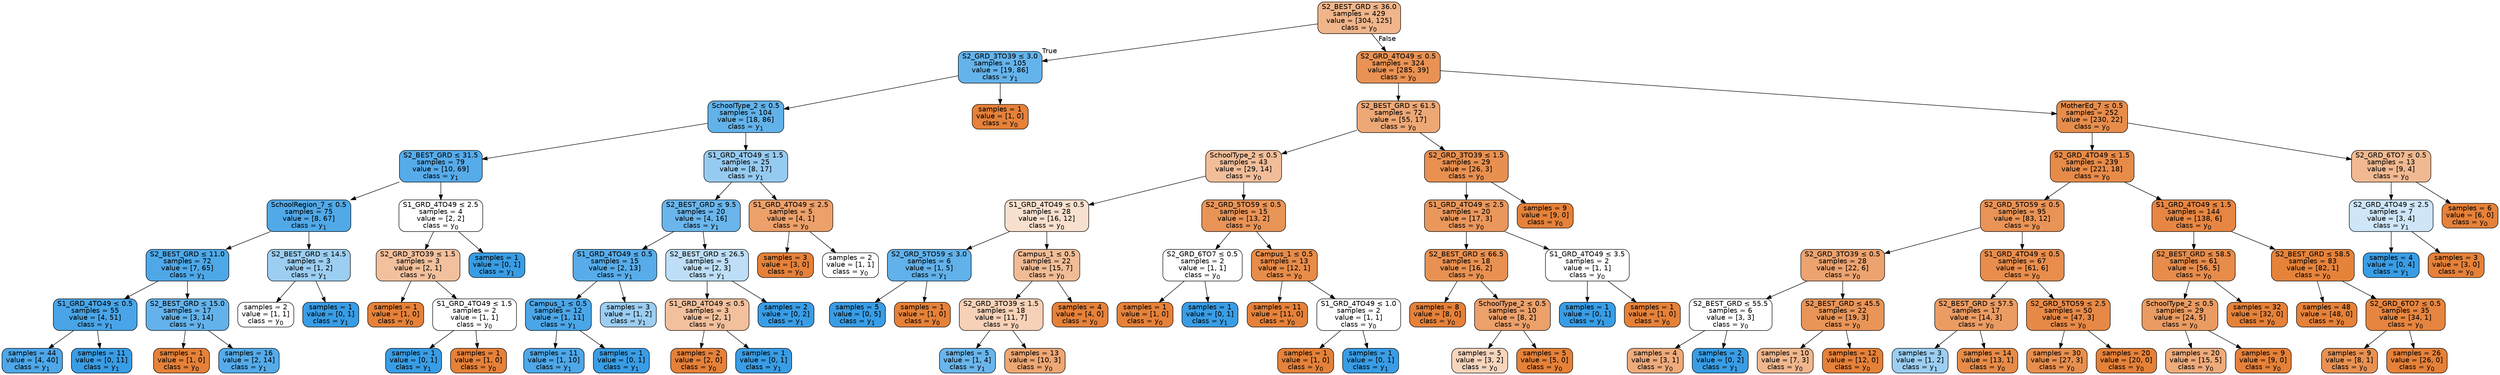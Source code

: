 digraph Tree {
node [shape=box, style="filled, rounded", color="black", fontname=helvetica] ;
edge [fontname=helvetica] ;
0 [label=<S2_BEST_GRD &le; 36.0<br/>samples = 429<br/>value = [304, 125]<br/>class = y<SUB>0</SUB>>, fillcolor="#f0b58a"] ;
1 [label=<S2_GRD_3TO39 &le; 3.0<br/>samples = 105<br/>value = [19, 86]<br/>class = y<SUB>1</SUB>>, fillcolor="#65b3eb"] ;
0 -> 1 [labeldistance=2.5, labelangle=45, headlabel="True"] ;
2 [label=<SchoolType_2 &le; 0.5<br/>samples = 104<br/>value = [18, 86]<br/>class = y<SUB>1</SUB>>, fillcolor="#62b2ea"] ;
1 -> 2 ;
3 [label=<S2_BEST_GRD &le; 31.5<br/>samples = 79<br/>value = [10, 69]<br/>class = y<SUB>1</SUB>>, fillcolor="#56abe9"] ;
2 -> 3 ;
4 [label=<SchoolRegion_7 &le; 0.5<br/>samples = 75<br/>value = [8, 67]<br/>class = y<SUB>1</SUB>>, fillcolor="#51a9e8"] ;
3 -> 4 ;
5 [label=<S2_BEST_GRD &le; 11.0<br/>samples = 72<br/>value = [7, 65]<br/>class = y<SUB>1</SUB>>, fillcolor="#4ea8e8"] ;
4 -> 5 ;
6 [label=<S1_GRD_4TO49 &le; 0.5<br/>samples = 55<br/>value = [4, 51]<br/>class = y<SUB>1</SUB>>, fillcolor="#49a5e7"] ;
5 -> 6 ;
7 [label=<samples = 44<br/>value = [4, 40]<br/>class = y<SUB>1</SUB>>, fillcolor="#4da7e8"] ;
6 -> 7 ;
8 [label=<samples = 11<br/>value = [0, 11]<br/>class = y<SUB>1</SUB>>, fillcolor="#399de5"] ;
6 -> 8 ;
9 [label=<S2_BEST_GRD &le; 15.0<br/>samples = 17<br/>value = [3, 14]<br/>class = y<SUB>1</SUB>>, fillcolor="#63b2eb"] ;
5 -> 9 ;
10 [label=<samples = 1<br/>value = [1, 0]<br/>class = y<SUB>0</SUB>>, fillcolor="#e58139"] ;
9 -> 10 ;
11 [label=<samples = 16<br/>value = [2, 14]<br/>class = y<SUB>1</SUB>>, fillcolor="#55abe9"] ;
9 -> 11 ;
12 [label=<S2_BEST_GRD &le; 14.5<br/>samples = 3<br/>value = [1, 2]<br/>class = y<SUB>1</SUB>>, fillcolor="#9ccef2"] ;
4 -> 12 ;
13 [label=<samples = 2<br/>value = [1, 1]<br/>class = y<SUB>0</SUB>>, fillcolor="#ffffff"] ;
12 -> 13 ;
14 [label=<samples = 1<br/>value = [0, 1]<br/>class = y<SUB>1</SUB>>, fillcolor="#399de5"] ;
12 -> 14 ;
15 [label=<S1_GRD_4TO49 &le; 2.5<br/>samples = 4<br/>value = [2, 2]<br/>class = y<SUB>0</SUB>>, fillcolor="#ffffff"] ;
3 -> 15 ;
16 [label=<S2_GRD_3TO39 &le; 1.5<br/>samples = 3<br/>value = [2, 1]<br/>class = y<SUB>0</SUB>>, fillcolor="#f2c09c"] ;
15 -> 16 ;
17 [label=<samples = 1<br/>value = [1, 0]<br/>class = y<SUB>0</SUB>>, fillcolor="#e58139"] ;
16 -> 17 ;
18 [label=<S1_GRD_4TO49 &le; 1.5<br/>samples = 2<br/>value = [1, 1]<br/>class = y<SUB>0</SUB>>, fillcolor="#ffffff"] ;
16 -> 18 ;
19 [label=<samples = 1<br/>value = [0, 1]<br/>class = y<SUB>1</SUB>>, fillcolor="#399de5"] ;
18 -> 19 ;
20 [label=<samples = 1<br/>value = [1, 0]<br/>class = y<SUB>0</SUB>>, fillcolor="#e58139"] ;
18 -> 20 ;
21 [label=<samples = 1<br/>value = [0, 1]<br/>class = y<SUB>1</SUB>>, fillcolor="#399de5"] ;
15 -> 21 ;
22 [label=<S1_GRD_4TO49 &le; 1.5<br/>samples = 25<br/>value = [8, 17]<br/>class = y<SUB>1</SUB>>, fillcolor="#96cbf1"] ;
2 -> 22 ;
23 [label=<S2_BEST_GRD &le; 9.5<br/>samples = 20<br/>value = [4, 16]<br/>class = y<SUB>1</SUB>>, fillcolor="#6ab6ec"] ;
22 -> 23 ;
24 [label=<S1_GRD_4TO49 &le; 0.5<br/>samples = 15<br/>value = [2, 13]<br/>class = y<SUB>1</SUB>>, fillcolor="#57ace9"] ;
23 -> 24 ;
25 [label=<Campus_1 &le; 0.5<br/>samples = 12<br/>value = [1, 11]<br/>class = y<SUB>1</SUB>>, fillcolor="#4ba6e7"] ;
24 -> 25 ;
26 [label=<samples = 11<br/>value = [1, 10]<br/>class = y<SUB>1</SUB>>, fillcolor="#4da7e8"] ;
25 -> 26 ;
27 [label=<samples = 1<br/>value = [0, 1]<br/>class = y<SUB>1</SUB>>, fillcolor="#399de5"] ;
25 -> 27 ;
28 [label=<samples = 3<br/>value = [1, 2]<br/>class = y<SUB>1</SUB>>, fillcolor="#9ccef2"] ;
24 -> 28 ;
29 [label=<S2_BEST_GRD &le; 26.5<br/>samples = 5<br/>value = [2, 3]<br/>class = y<SUB>1</SUB>>, fillcolor="#bddef6"] ;
23 -> 29 ;
30 [label=<S1_GRD_4TO49 &le; 0.5<br/>samples = 3<br/>value = [2, 1]<br/>class = y<SUB>0</SUB>>, fillcolor="#f2c09c"] ;
29 -> 30 ;
31 [label=<samples = 2<br/>value = [2, 0]<br/>class = y<SUB>0</SUB>>, fillcolor="#e58139"] ;
30 -> 31 ;
32 [label=<samples = 1<br/>value = [0, 1]<br/>class = y<SUB>1</SUB>>, fillcolor="#399de5"] ;
30 -> 32 ;
33 [label=<samples = 2<br/>value = [0, 2]<br/>class = y<SUB>1</SUB>>, fillcolor="#399de5"] ;
29 -> 33 ;
34 [label=<S1_GRD_4TO49 &le; 2.5<br/>samples = 5<br/>value = [4, 1]<br/>class = y<SUB>0</SUB>>, fillcolor="#eca06a"] ;
22 -> 34 ;
35 [label=<samples = 3<br/>value = [3, 0]<br/>class = y<SUB>0</SUB>>, fillcolor="#e58139"] ;
34 -> 35 ;
36 [label=<samples = 2<br/>value = [1, 1]<br/>class = y<SUB>0</SUB>>, fillcolor="#ffffff"] ;
34 -> 36 ;
37 [label=<samples = 1<br/>value = [1, 0]<br/>class = y<SUB>0</SUB>>, fillcolor="#e58139"] ;
1 -> 37 ;
38 [label=<S2_GRD_4TO49 &le; 0.5<br/>samples = 324<br/>value = [285, 39]<br/>class = y<SUB>0</SUB>>, fillcolor="#e99254"] ;
0 -> 38 [labeldistance=2.5, labelangle=-45, headlabel="False"] ;
39 [label=<S2_BEST_GRD &le; 61.5<br/>samples = 72<br/>value = [55, 17]<br/>class = y<SUB>0</SUB>>, fillcolor="#eda876"] ;
38 -> 39 ;
40 [label=<SchoolType_2 &le; 0.5<br/>samples = 43<br/>value = [29, 14]<br/>class = y<SUB>0</SUB>>, fillcolor="#f2be99"] ;
39 -> 40 ;
41 [label=<S1_GRD_4TO49 &le; 0.5<br/>samples = 28<br/>value = [16, 12]<br/>class = y<SUB>0</SUB>>, fillcolor="#f8e0ce"] ;
40 -> 41 ;
42 [label=<S2_GRD_5TO59 &le; 3.0<br/>samples = 6<br/>value = [1, 5]<br/>class = y<SUB>1</SUB>>, fillcolor="#61b1ea"] ;
41 -> 42 ;
43 [label=<samples = 5<br/>value = [0, 5]<br/>class = y<SUB>1</SUB>>, fillcolor="#399de5"] ;
42 -> 43 ;
44 [label=<samples = 1<br/>value = [1, 0]<br/>class = y<SUB>0</SUB>>, fillcolor="#e58139"] ;
42 -> 44 ;
45 [label=<Campus_1 &le; 0.5<br/>samples = 22<br/>value = [15, 7]<br/>class = y<SUB>0</SUB>>, fillcolor="#f1bc95"] ;
41 -> 45 ;
46 [label=<S2_GRD_3TO39 &le; 1.5<br/>samples = 18<br/>value = [11, 7]<br/>class = y<SUB>0</SUB>>, fillcolor="#f6d1b7"] ;
45 -> 46 ;
47 [label=<samples = 5<br/>value = [1, 4]<br/>class = y<SUB>1</SUB>>, fillcolor="#6ab6ec"] ;
46 -> 47 ;
48 [label=<samples = 13<br/>value = [10, 3]<br/>class = y<SUB>0</SUB>>, fillcolor="#eda774"] ;
46 -> 48 ;
49 [label=<samples = 4<br/>value = [4, 0]<br/>class = y<SUB>0</SUB>>, fillcolor="#e58139"] ;
45 -> 49 ;
50 [label=<S2_GRD_5TO59 &le; 0.5<br/>samples = 15<br/>value = [13, 2]<br/>class = y<SUB>0</SUB>>, fillcolor="#e99457"] ;
40 -> 50 ;
51 [label=<S2_GRD_6TO7 &le; 0.5<br/>samples = 2<br/>value = [1, 1]<br/>class = y<SUB>0</SUB>>, fillcolor="#ffffff"] ;
50 -> 51 ;
52 [label=<samples = 1<br/>value = [1, 0]<br/>class = y<SUB>0</SUB>>, fillcolor="#e58139"] ;
51 -> 52 ;
53 [label=<samples = 1<br/>value = [0, 1]<br/>class = y<SUB>1</SUB>>, fillcolor="#399de5"] ;
51 -> 53 ;
54 [label=<Campus_1 &le; 0.5<br/>samples = 13<br/>value = [12, 1]<br/>class = y<SUB>0</SUB>>, fillcolor="#e78c49"] ;
50 -> 54 ;
55 [label=<samples = 11<br/>value = [11, 0]<br/>class = y<SUB>0</SUB>>, fillcolor="#e58139"] ;
54 -> 55 ;
56 [label=<S1_GRD_4TO49 &le; 1.0<br/>samples = 2<br/>value = [1, 1]<br/>class = y<SUB>0</SUB>>, fillcolor="#ffffff"] ;
54 -> 56 ;
57 [label=<samples = 1<br/>value = [1, 0]<br/>class = y<SUB>0</SUB>>, fillcolor="#e58139"] ;
56 -> 57 ;
58 [label=<samples = 1<br/>value = [0, 1]<br/>class = y<SUB>1</SUB>>, fillcolor="#399de5"] ;
56 -> 58 ;
59 [label=<S2_GRD_3TO39 &le; 1.5<br/>samples = 29<br/>value = [26, 3]<br/>class = y<SUB>0</SUB>>, fillcolor="#e89050"] ;
39 -> 59 ;
60 [label=<S1_GRD_4TO49 &le; 2.5<br/>samples = 20<br/>value = [17, 3]<br/>class = y<SUB>0</SUB>>, fillcolor="#ea975c"] ;
59 -> 60 ;
61 [label=<S2_BEST_GRD &le; 66.5<br/>samples = 18<br/>value = [16, 2]<br/>class = y<SUB>0</SUB>>, fillcolor="#e89152"] ;
60 -> 61 ;
62 [label=<samples = 8<br/>value = [8, 0]<br/>class = y<SUB>0</SUB>>, fillcolor="#e58139"] ;
61 -> 62 ;
63 [label=<SchoolType_2 &le; 0.5<br/>samples = 10<br/>value = [8, 2]<br/>class = y<SUB>0</SUB>>, fillcolor="#eca06a"] ;
61 -> 63 ;
64 [label=<samples = 5<br/>value = [3, 2]<br/>class = y<SUB>0</SUB>>, fillcolor="#f6d5bd"] ;
63 -> 64 ;
65 [label=<samples = 5<br/>value = [5, 0]<br/>class = y<SUB>0</SUB>>, fillcolor="#e58139"] ;
63 -> 65 ;
66 [label=<S1_GRD_4TO49 &le; 3.5<br/>samples = 2<br/>value = [1, 1]<br/>class = y<SUB>0</SUB>>, fillcolor="#ffffff"] ;
60 -> 66 ;
67 [label=<samples = 1<br/>value = [0, 1]<br/>class = y<SUB>1</SUB>>, fillcolor="#399de5"] ;
66 -> 67 ;
68 [label=<samples = 1<br/>value = [1, 0]<br/>class = y<SUB>0</SUB>>, fillcolor="#e58139"] ;
66 -> 68 ;
69 [label=<samples = 9<br/>value = [9, 0]<br/>class = y<SUB>0</SUB>>, fillcolor="#e58139"] ;
59 -> 69 ;
70 [label=<MotherEd_7 &le; 0.5<br/>samples = 252<br/>value = [230, 22]<br/>class = y<SUB>0</SUB>>, fillcolor="#e78d4c"] ;
38 -> 70 ;
71 [label=<S2_GRD_4TO49 &le; 1.5<br/>samples = 239<br/>value = [221, 18]<br/>class = y<SUB>0</SUB>>, fillcolor="#e78b49"] ;
70 -> 71 ;
72 [label=<S2_GRD_5TO59 &le; 0.5<br/>samples = 95<br/>value = [83, 12]<br/>class = y<SUB>0</SUB>>, fillcolor="#e99356"] ;
71 -> 72 ;
73 [label=<S2_GRD_3TO39 &le; 0.5<br/>samples = 28<br/>value = [22, 6]<br/>class = y<SUB>0</SUB>>, fillcolor="#eca36f"] ;
72 -> 73 ;
74 [label=<S2_BEST_GRD &le; 55.5<br/>samples = 6<br/>value = [3, 3]<br/>class = y<SUB>0</SUB>>, fillcolor="#ffffff"] ;
73 -> 74 ;
75 [label=<samples = 4<br/>value = [3, 1]<br/>class = y<SUB>0</SUB>>, fillcolor="#eeab7b"] ;
74 -> 75 ;
76 [label=<samples = 2<br/>value = [0, 2]<br/>class = y<SUB>1</SUB>>, fillcolor="#399de5"] ;
74 -> 76 ;
77 [label=<S2_BEST_GRD &le; 45.5<br/>samples = 22<br/>value = [19, 3]<br/>class = y<SUB>0</SUB>>, fillcolor="#e99558"] ;
73 -> 77 ;
78 [label=<samples = 10<br/>value = [7, 3]<br/>class = y<SUB>0</SUB>>, fillcolor="#f0b78e"] ;
77 -> 78 ;
79 [label=<samples = 12<br/>value = [12, 0]<br/>class = y<SUB>0</SUB>>, fillcolor="#e58139"] ;
77 -> 79 ;
80 [label=<S1_GRD_4TO49 &le; 0.5<br/>samples = 67<br/>value = [61, 6]<br/>class = y<SUB>0</SUB>>, fillcolor="#e88d4c"] ;
72 -> 80 ;
81 [label=<S2_BEST_GRD &le; 57.5<br/>samples = 17<br/>value = [14, 3]<br/>class = y<SUB>0</SUB>>, fillcolor="#eb9c63"] ;
80 -> 81 ;
82 [label=<samples = 3<br/>value = [1, 2]<br/>class = y<SUB>1</SUB>>, fillcolor="#9ccef2"] ;
81 -> 82 ;
83 [label=<samples = 14<br/>value = [13, 1]<br/>class = y<SUB>0</SUB>>, fillcolor="#e78b48"] ;
81 -> 83 ;
84 [label=<S2_GRD_5TO59 &le; 2.5<br/>samples = 50<br/>value = [47, 3]<br/>class = y<SUB>0</SUB>>, fillcolor="#e78946"] ;
80 -> 84 ;
85 [label=<samples = 30<br/>value = [27, 3]<br/>class = y<SUB>0</SUB>>, fillcolor="#e88f4f"] ;
84 -> 85 ;
86 [label=<samples = 20<br/>value = [20, 0]<br/>class = y<SUB>0</SUB>>, fillcolor="#e58139"] ;
84 -> 86 ;
87 [label=<S1_GRD_4TO49 &le; 1.5<br/>samples = 144<br/>value = [138, 6]<br/>class = y<SUB>0</SUB>>, fillcolor="#e68642"] ;
71 -> 87 ;
88 [label=<S2_BEST_GRD &le; 58.5<br/>samples = 61<br/>value = [56, 5]<br/>class = y<SUB>0</SUB>>, fillcolor="#e78c4b"] ;
87 -> 88 ;
89 [label=<SchoolType_2 &le; 0.5<br/>samples = 29<br/>value = [24, 5]<br/>class = y<SUB>0</SUB>>, fillcolor="#ea9b62"] ;
88 -> 89 ;
90 [label=<samples = 20<br/>value = [15, 5]<br/>class = y<SUB>0</SUB>>, fillcolor="#eeab7b"] ;
89 -> 90 ;
91 [label=<samples = 9<br/>value = [9, 0]<br/>class = y<SUB>0</SUB>>, fillcolor="#e58139"] ;
89 -> 91 ;
92 [label=<samples = 32<br/>value = [32, 0]<br/>class = y<SUB>0</SUB>>, fillcolor="#e58139"] ;
88 -> 92 ;
93 [label=<S2_BEST_GRD &le; 58.5<br/>samples = 83<br/>value = [82, 1]<br/>class = y<SUB>0</SUB>>, fillcolor="#e5833b"] ;
87 -> 93 ;
94 [label=<samples = 48<br/>value = [48, 0]<br/>class = y<SUB>0</SUB>>, fillcolor="#e58139"] ;
93 -> 94 ;
95 [label=<S2_GRD_6TO7 &le; 0.5<br/>samples = 35<br/>value = [34, 1]<br/>class = y<SUB>0</SUB>>, fillcolor="#e6853f"] ;
93 -> 95 ;
96 [label=<samples = 9<br/>value = [8, 1]<br/>class = y<SUB>0</SUB>>, fillcolor="#e89152"] ;
95 -> 96 ;
97 [label=<samples = 26<br/>value = [26, 0]<br/>class = y<SUB>0</SUB>>, fillcolor="#e58139"] ;
95 -> 97 ;
98 [label=<S2_GRD_6TO7 &le; 0.5<br/>samples = 13<br/>value = [9, 4]<br/>class = y<SUB>0</SUB>>, fillcolor="#f1b991"] ;
70 -> 98 ;
99 [label=<S2_GRD_4TO49 &le; 2.5<br/>samples = 7<br/>value = [3, 4]<br/>class = y<SUB>1</SUB>>, fillcolor="#cee6f8"] ;
98 -> 99 ;
100 [label=<samples = 4<br/>value = [0, 4]<br/>class = y<SUB>1</SUB>>, fillcolor="#399de5"] ;
99 -> 100 ;
101 [label=<samples = 3<br/>value = [3, 0]<br/>class = y<SUB>0</SUB>>, fillcolor="#e58139"] ;
99 -> 101 ;
102 [label=<samples = 6<br/>value = [6, 0]<br/>class = y<SUB>0</SUB>>, fillcolor="#e58139"] ;
98 -> 102 ;
}